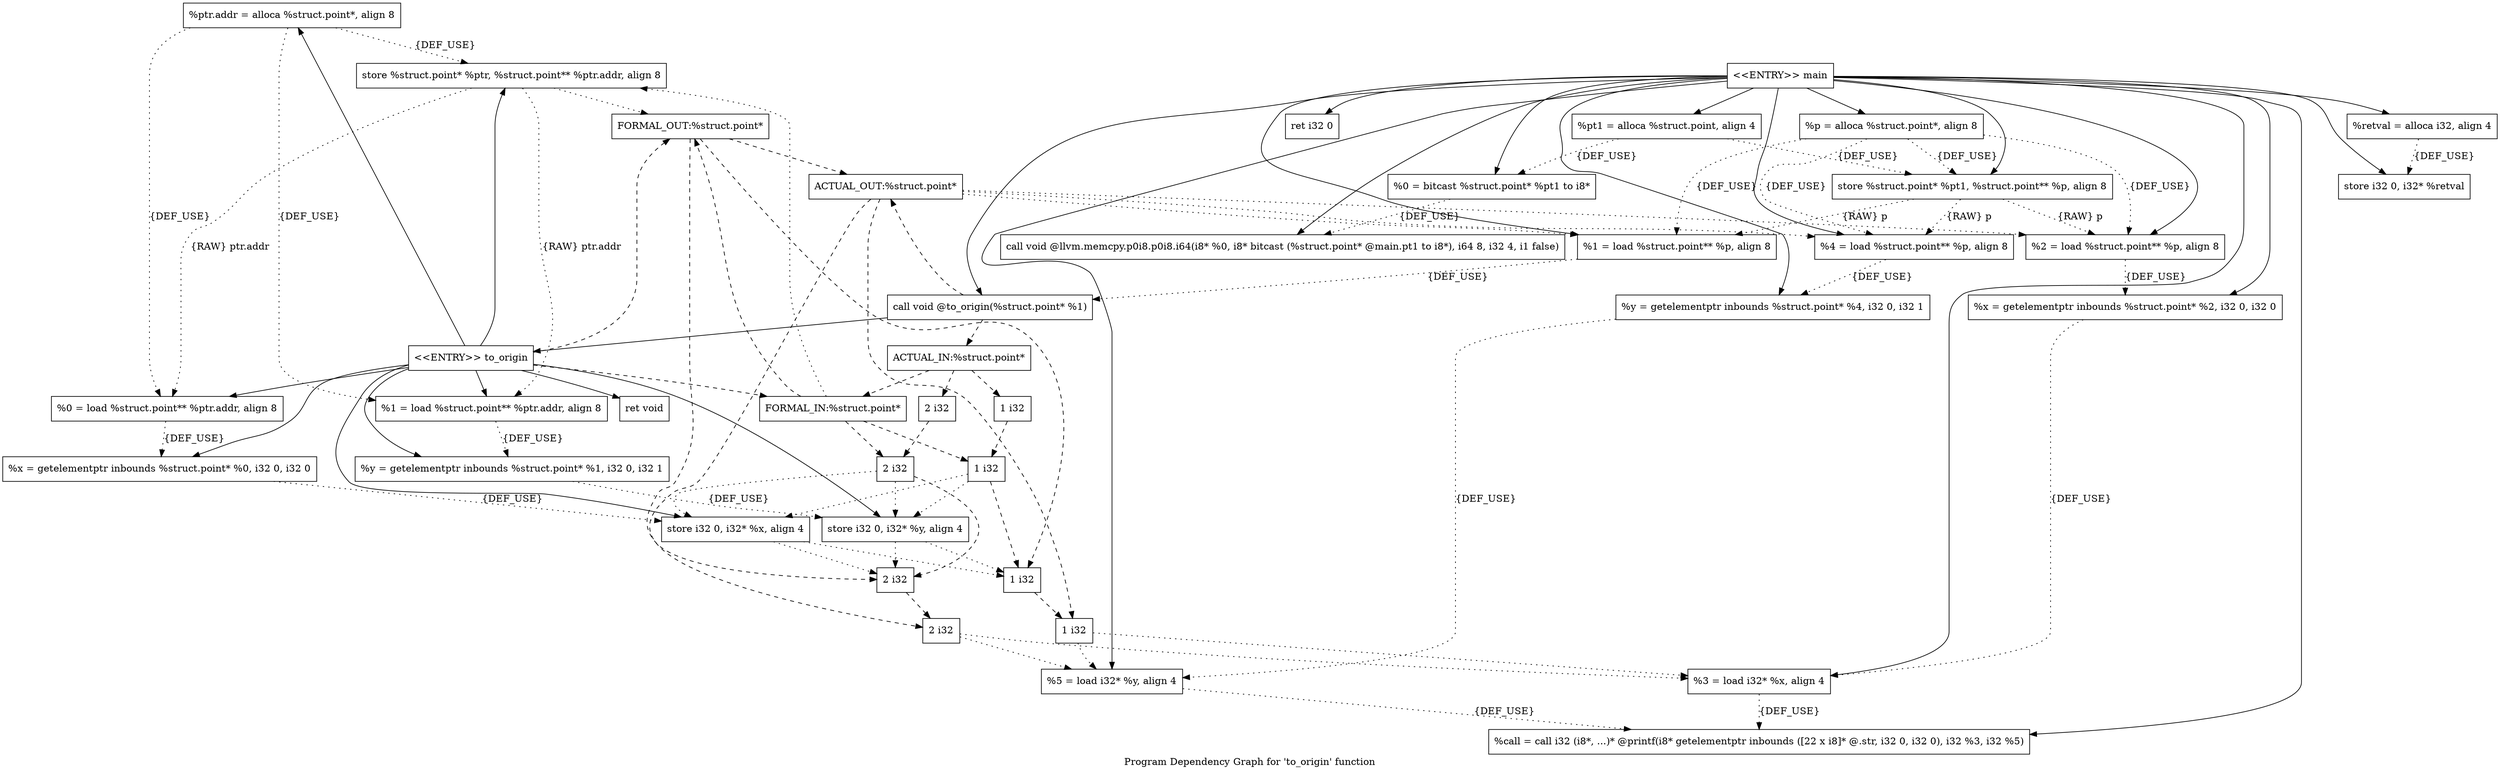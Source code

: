 digraph "Program Dependency Graph for 'to_origin' function" {
	label="Program Dependency Graph for 'to_origin' function";

	Node0x2999480 [shape=record,label="{  %ptr.addr = alloca %struct.point*, align 8}"];
	Node0x2999480 -> Node0x2999870[style=dotted,label = "{DEF_USE}" ];
	Node0x2999480 -> Node0x29998e0[style=dotted,label = "{DEF_USE}" ];
	Node0x2999480 -> Node0x29999b0[style=dotted,label = "{DEF_USE}" ];
	Node0x2999870 [shape=record,label="{  store %struct.point* %ptr, %struct.point** %ptr.addr, align 8}"];
	Node0x2999870 -> Node0x29998e0[style=dotted,label = "{RAW} ptr.addr"];
	Node0x2999870 -> Node0x29999b0[style=dotted,label = "{RAW} ptr.addr"];
	Node0x2999870 -> Node0x299e950[style=dotted];
	Node0x29998e0 [shape=record,label="{  %0 = load %struct.point** %ptr.addr, align 8}"];
	Node0x29998e0 -> Node0x2999a20[style=dotted,label = "{DEF_USE}" ];
	Node0x29999b0 [shape=record,label="{  %1 = load %struct.point** %ptr.addr, align 8}"];
	Node0x29999b0 -> Node0x2999ad0[style=dotted,label = "{DEF_USE}" ];
	Node0x2999a20 [shape=record,label="{  %x = getelementptr inbounds %struct.point* %0, i32 0, i32 0}"];
	Node0x2999a20 -> Node0x2999950[style=dotted,label = "{DEF_USE}" ];
	Node0x2999950 [shape=record,label="{  store i32 0, i32* %x, align 4}"];
	Node0x2999950 -> Node0x299e9c0[style=dotted];
	Node0x2999950 -> Node0x299ea30[style=dotted];
	Node0x2999ad0 [shape=record,label="{  %y = getelementptr inbounds %struct.point* %1, i32 0, i32 1}"];
	Node0x2999ad0 -> Node0x2999b40[style=dotted,label = "{DEF_USE}" ];
	Node0x2999b40 [shape=record,label="{  store i32 0, i32* %y, align 4}"];
	Node0x2999b40 -> Node0x299e9c0[style=dotted];
	Node0x2999b40 -> Node0x299ea30[style=dotted];
	Node0x2999bd0 [shape=record,label="{\<\<ENTRY\>\> to_origin}"];
	Node0x2999bd0 -> Node0x2999480;
	Node0x2999bd0 -> Node0x2999870;
	Node0x2999bd0 -> Node0x29998e0;
	Node0x2999bd0 -> Node0x2999a20;
	Node0x2999bd0 -> Node0x2999950;
	Node0x2999bd0 -> Node0x29999b0;
	Node0x2999bd0 -> Node0x2999ad0;
	Node0x2999bd0 -> Node0x2999b40;
	Node0x2999bd0 -> Node0x2999cf0;
	Node0x2999bd0 -> Node0x299e7d0[style=dashed];
	Node0x2999bd0 -> Node0x299e950[style=dashed];
	Node0x2999cf0 [shape=record,label="{  ret void}"];
	Node0x299c7e0 [shape=record,label="{  %retval = alloca i32, align 4}"];
	Node0x299c7e0 -> Node0x299c850[style=dotted,label = "{DEF_USE}" ];
	Node0x299c850 [shape=record,label="{  store i32 0, i32* %retval}"];
	Node0x299c8c0 [shape=record,label="{  %pt1 = alloca %struct.point, align 4}"];
	Node0x299c8c0 -> Node0x299ce50[style=dotted,label = "{DEF_USE}" ];
	Node0x299c8c0 -> Node0x299cec0[style=dotted,label = "{DEF_USE}" ];
	Node0x299ce50 [shape=record,label="{  %0 = bitcast %struct.point* %pt1 to i8*}"];
	Node0x299ce50 -> Node0x2999ca0[style=dotted,label = "{DEF_USE}" ];
	Node0x299cec0 [shape=record,label="{  store %struct.point* %pt1, %struct.point** %p, align 8}"];
	Node0x299cec0 -> Node0x299cfd0[style=dotted,label = "{RAW} p"];
	Node0x299cec0 -> Node0x2999c70[style=dotted,label = "{RAW} p"];
	Node0x299cec0 -> Node0x2999c40[style=dotted,label = "{RAW} p"];
	Node0x299cf60 [shape=record,label="{  %p = alloca %struct.point*, align 8}"];
	Node0x299cf60 -> Node0x299cec0[style=dotted,label = "{DEF_USE}" ];
	Node0x299cf60 -> Node0x299cfd0[style=dotted,label = "{DEF_USE}" ];
	Node0x299cf60 -> Node0x2999c70[style=dotted,label = "{DEF_USE}" ];
	Node0x299cf60 -> Node0x2999c40[style=dotted,label = "{DEF_USE}" ];
	Node0x299cfd0 [shape=record,label="{  %1 = load %struct.point** %p, align 8}"];
	Node0x299cfd0 -> Node0x299d210[style=dotted,label = "{DEF_USE}" ];
	Node0x2999c70 [shape=record,label="{  %2 = load %struct.point** %p, align 8}"];
	Node0x2999c70 -> Node0x299f040[style=dotted,label = "{DEF_USE}" ];
	Node0x2999c40 [shape=record,label="{  %4 = load %struct.point** %p, align 8}"];
	Node0x2999c40 -> Node0x299f140[style=dotted,label = "{DEF_USE}" ];
	Node0x2999ca0 [shape=record,label="{  call void @llvm.memcpy.p0i8.p0i8.i64(i8* %0, i8* bitcast (%struct.point* @main.pt1 to i8*), i64 8, i32 4, i1 false)}"];
	Node0x299d210 [shape=record,label="{  call void @to_origin(%struct.point* %1)}"];
	Node0x299d210 -> Node0x2999bd0;
	Node0x299d210 -> Node0x299e4b0[style=dashed];
	Node0x299d210 -> Node0x299e650[style=dashed];
	Node0x299e4b0 [shape=record,label="{ACTUAL_IN:%struct.point*}"];
	Node0x299e4b0 -> Node0x299e520[style=dashed];
	Node0x299e4b0 -> Node0x299e5b0[style=dashed];
	Node0x299e4b0 -> Node0x299e7d0[style=dashed];
	Node0x299e520 [shape=record,label="{1 i32}"];
	Node0x299e520 -> Node0x299e840[style=dashed];
	Node0x299e5b0 [shape=record,label="{2 i32}"];
	Node0x299e5b0 -> Node0x299e8b0[style=dashed];
	Node0x299e650 [shape=record,label="{ACTUAL_OUT:%struct.point*}"];
	Node0x299e650 -> Node0x299e6c0[style=dashed];
	Node0x299e650 -> Node0x299e730[style=dashed];
	Node0x299e650 -> Node0x299cfd0[style=dotted];
	Node0x299e650 -> Node0x2999c70[style=dotted];
	Node0x299e650 -> Node0x2999c40[style=dotted];
	Node0x299e6c0 [shape=record,label="{1 i32}"];
	Node0x299e6c0 -> Node0x299e7a0[style=dotted];
	Node0x299e6c0 -> Node0x299e920[style=dotted];
	Node0x299e730 [shape=record,label="{2 i32}"];
	Node0x299e730 -> Node0x299e7a0[style=dotted];
	Node0x299e730 -> Node0x299e920[style=dotted];
	Node0x299e7d0 [shape=record,label="{FORMAL_IN:%struct.point*}"];
	Node0x299e7d0 -> Node0x299e840[style=dashed];
	Node0x299e7d0 -> Node0x299e8b0[style=dashed];
	Node0x299e7d0 -> Node0x299e950[style=dashed];
	Node0x299e7d0 -> Node0x2999870[style=dotted];
	Node0x299e840 [shape=record,label="{1 i32}"];
	Node0x299e840 -> Node0x299e9c0[style=dashed];
	Node0x299e840 -> Node0x2999950[style=dotted];
	Node0x299e840 -> Node0x2999b40[style=dotted];
	Node0x299e8b0 [shape=record,label="{2 i32}"];
	Node0x299e8b0 -> Node0x299ea30[style=dashed];
	Node0x299e8b0 -> Node0x2999950[style=dotted];
	Node0x299e8b0 -> Node0x2999b40[style=dotted];
	Node0x299e950 [shape=record,label="{FORMAL_OUT:%struct.point*}"];
	Node0x299e950 -> Node0x299e9c0[style=dashed];
	Node0x299e950 -> Node0x299ea30[style=dashed];
	Node0x299e950 -> Node0x299e650[style=dashed];
	Node0x299e9c0 [shape=record,label="{1 i32}"];
	Node0x299e9c0 -> Node0x299e6c0[style=dashed];
	Node0x299ea30 [shape=record,label="{2 i32}"];
	Node0x299ea30 -> Node0x299e730[style=dashed];
	Node0x299e7a0 [shape=record,label="{  %3 = load i32* %x, align 4}"];
	Node0x299e7a0 -> Node0x299f0b0[style=dotted,label = "{DEF_USE}" ];
	Node0x299e920 [shape=record,label="{  %5 = load i32* %y, align 4}"];
	Node0x299e920 -> Node0x299f0b0[style=dotted,label = "{DEF_USE}" ];
	Node0x299f040 [shape=record,label="{  %x = getelementptr inbounds %struct.point* %2, i32 0, i32 0}"];
	Node0x299f040 -> Node0x299e7a0[style=dotted,label = "{DEF_USE}" ];
	Node0x299f0b0 [shape=record,label="{  %call = call i32 (i8*, ...)* @printf(i8* getelementptr inbounds ([22 x i8]* @.str, i32 0, i32 0), i32 %3, i32 %5)}"];
	Node0x299f140 [shape=record,label="{  %y = getelementptr inbounds %struct.point* %4, i32 0, i32 1}"];
	Node0x299f140 -> Node0x299e920[style=dotted,label = "{DEF_USE}" ];
	Node0x299f210 [shape=record,label="{\<\<ENTRY\>\> main}"];
	Node0x299f210 -> Node0x299c7e0;
	Node0x299f210 -> Node0x299c8c0;
	Node0x299f210 -> Node0x299cf60;
	Node0x299f210 -> Node0x299c850;
	Node0x299f210 -> Node0x299ce50;
	Node0x299f210 -> Node0x2999ca0;
	Node0x299f210 -> Node0x299cec0;
	Node0x299f210 -> Node0x299cfd0;
	Node0x299f210 -> Node0x299d210;
	Node0x299f210 -> Node0x2999c70;
	Node0x299f210 -> Node0x299f040;
	Node0x299f210 -> Node0x299e7a0;
	Node0x299f210 -> Node0x2999c40;
	Node0x299f210 -> Node0x299f140;
	Node0x299f210 -> Node0x299e920;
	Node0x299f210 -> Node0x299f0b0;
	Node0x299f210 -> Node0x299f2a0;
	Node0x299f2a0 [shape=record,label="{  ret i32 0}"];
}
